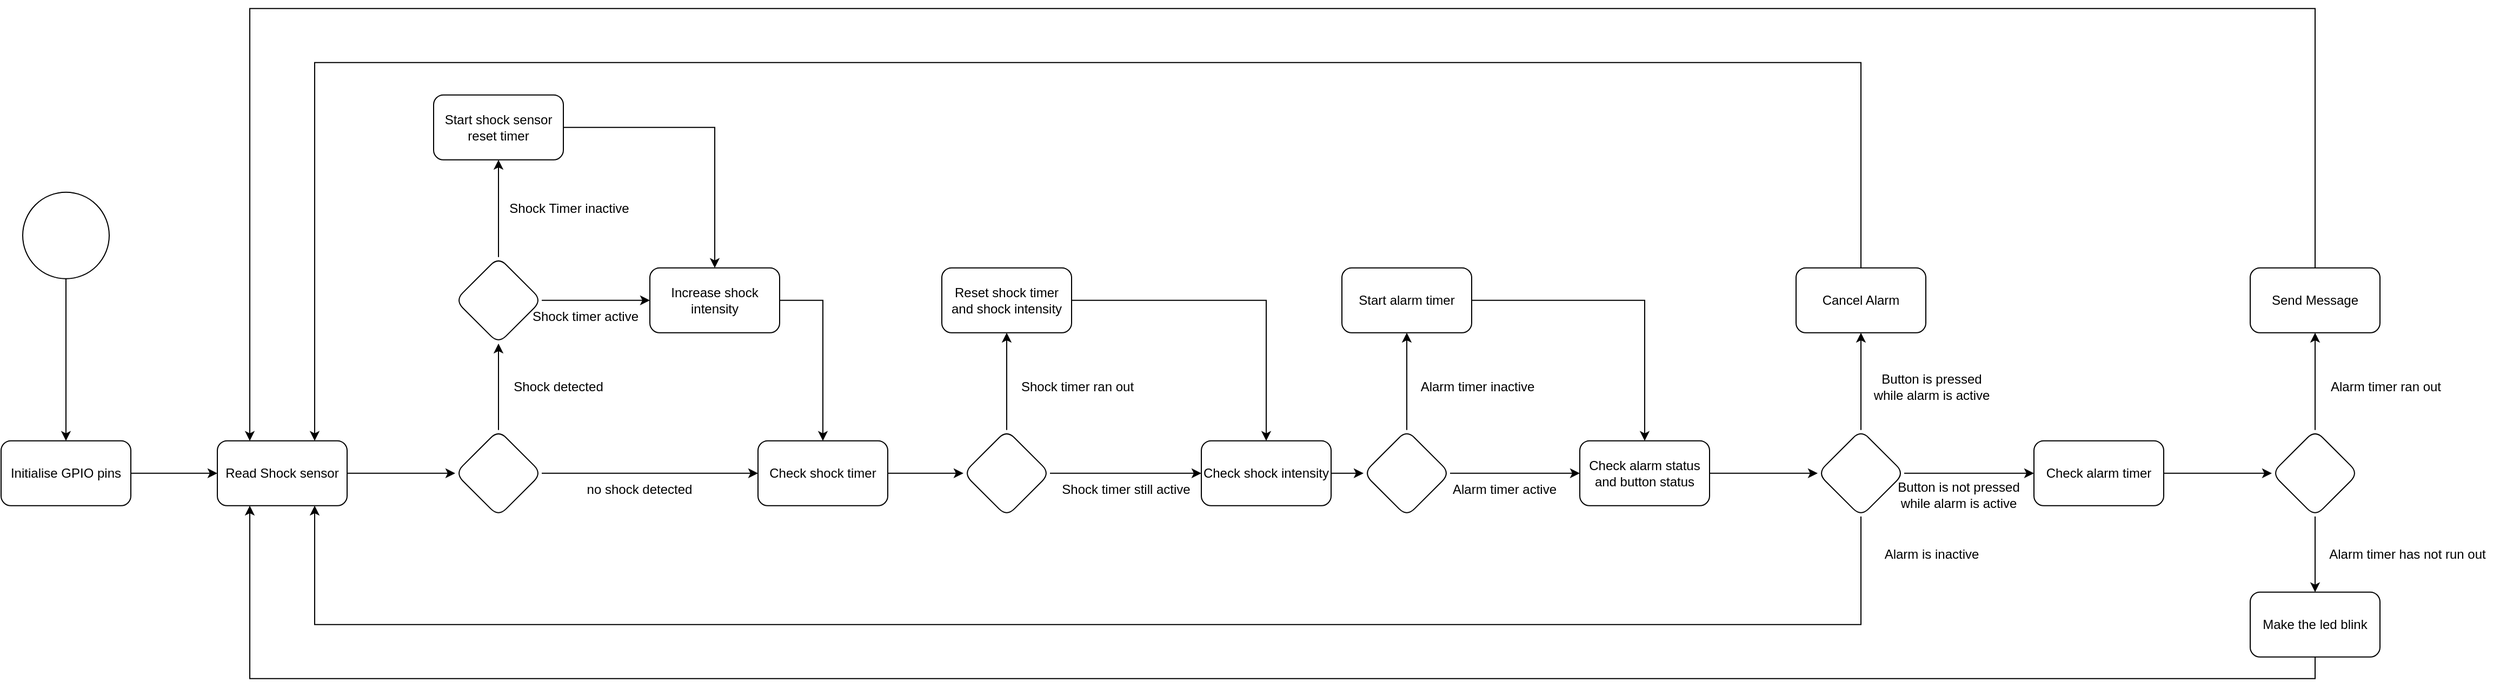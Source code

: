 <mxfile version="24.7.17">
  <diagram name="Seite-1" id="rICtBro_JCOo9i1cH8Zr">
    <mxGraphModel dx="2206" dy="1135" grid="1" gridSize="10" guides="1" tooltips="1" connect="1" arrows="1" fold="1" page="1" pageScale="1" pageWidth="827" pageHeight="1169" math="0" shadow="0">
      <root>
        <mxCell id="0" />
        <mxCell id="1" parent="0" />
        <mxCell id="qiA87WzfySn1nLuCQrY5-3" value="" style="edgeStyle=orthogonalEdgeStyle;rounded=0;orthogonalLoop=1;jettySize=auto;html=1;" edge="1" parent="1" source="qiA87WzfySn1nLuCQrY5-1" target="qiA87WzfySn1nLuCQrY5-2">
          <mxGeometry relative="1" as="geometry" />
        </mxCell>
        <mxCell id="qiA87WzfySn1nLuCQrY5-1" value="" style="ellipse;whiteSpace=wrap;html=1;aspect=fixed;strokeColor=#000000;" vertex="1" parent="1">
          <mxGeometry x="140" y="409.89" width="80" height="80" as="geometry" />
        </mxCell>
        <mxCell id="qiA87WzfySn1nLuCQrY5-5" value="" style="edgeStyle=orthogonalEdgeStyle;rounded=0;orthogonalLoop=1;jettySize=auto;html=1;" edge="1" parent="1" source="qiA87WzfySn1nLuCQrY5-2" target="qiA87WzfySn1nLuCQrY5-4">
          <mxGeometry relative="1" as="geometry" />
        </mxCell>
        <mxCell id="qiA87WzfySn1nLuCQrY5-2" value="Initialise GPIO pins" style="rounded=1;whiteSpace=wrap;html=1;strokeColor=#000000;" vertex="1" parent="1">
          <mxGeometry x="120" y="639.89" width="120" height="60" as="geometry" />
        </mxCell>
        <mxCell id="qiA87WzfySn1nLuCQrY5-9" value="" style="edgeStyle=orthogonalEdgeStyle;rounded=0;orthogonalLoop=1;jettySize=auto;html=1;" edge="1" parent="1" source="qiA87WzfySn1nLuCQrY5-4" target="qiA87WzfySn1nLuCQrY5-8">
          <mxGeometry relative="1" as="geometry" />
        </mxCell>
        <mxCell id="qiA87WzfySn1nLuCQrY5-4" value="Read Shock sensor" style="rounded=1;whiteSpace=wrap;html=1;strokeColor=#000000;" vertex="1" parent="1">
          <mxGeometry x="320" y="639.89" width="120" height="60" as="geometry" />
        </mxCell>
        <mxCell id="qiA87WzfySn1nLuCQrY5-17" value="" style="edgeStyle=orthogonalEdgeStyle;rounded=0;orthogonalLoop=1;jettySize=auto;html=1;" edge="1" parent="1" source="qiA87WzfySn1nLuCQrY5-8" target="qiA87WzfySn1nLuCQrY5-16">
          <mxGeometry relative="1" as="geometry" />
        </mxCell>
        <mxCell id="qiA87WzfySn1nLuCQrY5-25" style="edgeStyle=orthogonalEdgeStyle;rounded=0;orthogonalLoop=1;jettySize=auto;html=1;exitX=1;exitY=0.5;exitDx=0;exitDy=0;entryX=0;entryY=0.5;entryDx=0;entryDy=0;" edge="1" parent="1" source="qiA87WzfySn1nLuCQrY5-8" target="qiA87WzfySn1nLuCQrY5-23">
          <mxGeometry relative="1" as="geometry" />
        </mxCell>
        <mxCell id="qiA87WzfySn1nLuCQrY5-8" value="" style="rhombus;whiteSpace=wrap;html=1;strokeColor=#000000;rounded=1;" vertex="1" parent="1">
          <mxGeometry x="540" y="629.89" width="80" height="80" as="geometry" />
        </mxCell>
        <mxCell id="qiA87WzfySn1nLuCQrY5-19" value="" style="edgeStyle=orthogonalEdgeStyle;rounded=0;orthogonalLoop=1;jettySize=auto;html=1;" edge="1" parent="1" source="qiA87WzfySn1nLuCQrY5-16" target="qiA87WzfySn1nLuCQrY5-18">
          <mxGeometry relative="1" as="geometry" />
        </mxCell>
        <mxCell id="qiA87WzfySn1nLuCQrY5-21" value="" style="edgeStyle=orthogonalEdgeStyle;rounded=0;orthogonalLoop=1;jettySize=auto;html=1;" edge="1" parent="1" source="qiA87WzfySn1nLuCQrY5-16" target="qiA87WzfySn1nLuCQrY5-20">
          <mxGeometry relative="1" as="geometry" />
        </mxCell>
        <mxCell id="qiA87WzfySn1nLuCQrY5-16" value="" style="rhombus;whiteSpace=wrap;html=1;strokeColor=#000000;rounded=1;" vertex="1" parent="1">
          <mxGeometry x="540" y="469.89" width="80" height="80" as="geometry" />
        </mxCell>
        <mxCell id="qiA87WzfySn1nLuCQrY5-22" style="edgeStyle=orthogonalEdgeStyle;rounded=0;orthogonalLoop=1;jettySize=auto;html=1;exitX=1;exitY=0.5;exitDx=0;exitDy=0;entryX=0.5;entryY=0;entryDx=0;entryDy=0;" edge="1" parent="1" source="qiA87WzfySn1nLuCQrY5-18" target="qiA87WzfySn1nLuCQrY5-20">
          <mxGeometry relative="1" as="geometry" />
        </mxCell>
        <mxCell id="qiA87WzfySn1nLuCQrY5-18" value="Start shock sensor reset timer" style="whiteSpace=wrap;html=1;strokeColor=#000000;rounded=1;" vertex="1" parent="1">
          <mxGeometry x="520" y="319.89" width="120" height="60" as="geometry" />
        </mxCell>
        <mxCell id="qiA87WzfySn1nLuCQrY5-24" value="" style="edgeStyle=orthogonalEdgeStyle;rounded=0;orthogonalLoop=1;jettySize=auto;html=1;exitX=1;exitY=0.5;exitDx=0;exitDy=0;" edge="1" parent="1" source="qiA87WzfySn1nLuCQrY5-20" target="qiA87WzfySn1nLuCQrY5-23">
          <mxGeometry relative="1" as="geometry" />
        </mxCell>
        <mxCell id="qiA87WzfySn1nLuCQrY5-20" value="Increase shock intensity" style="whiteSpace=wrap;html=1;strokeColor=#000000;rounded=1;" vertex="1" parent="1">
          <mxGeometry x="720" y="479.89" width="120" height="60" as="geometry" />
        </mxCell>
        <mxCell id="qiA87WzfySn1nLuCQrY5-27" value="" style="edgeStyle=orthogonalEdgeStyle;rounded=0;orthogonalLoop=1;jettySize=auto;html=1;" edge="1" parent="1" source="qiA87WzfySn1nLuCQrY5-23" target="qiA87WzfySn1nLuCQrY5-26">
          <mxGeometry relative="1" as="geometry" />
        </mxCell>
        <mxCell id="qiA87WzfySn1nLuCQrY5-23" value="Check shock timer" style="whiteSpace=wrap;html=1;strokeColor=#000000;rounded=1;" vertex="1" parent="1">
          <mxGeometry x="820" y="639.89" width="120" height="60" as="geometry" />
        </mxCell>
        <mxCell id="qiA87WzfySn1nLuCQrY5-29" value="" style="edgeStyle=orthogonalEdgeStyle;rounded=0;orthogonalLoop=1;jettySize=auto;html=1;" edge="1" parent="1" source="qiA87WzfySn1nLuCQrY5-26" target="qiA87WzfySn1nLuCQrY5-28">
          <mxGeometry relative="1" as="geometry" />
        </mxCell>
        <mxCell id="qiA87WzfySn1nLuCQrY5-31" value="" style="edgeStyle=orthogonalEdgeStyle;rounded=0;orthogonalLoop=1;jettySize=auto;html=1;" edge="1" parent="1" source="qiA87WzfySn1nLuCQrY5-26" target="qiA87WzfySn1nLuCQrY5-30">
          <mxGeometry relative="1" as="geometry" />
        </mxCell>
        <mxCell id="qiA87WzfySn1nLuCQrY5-26" value="" style="rhombus;whiteSpace=wrap;html=1;strokeColor=#000000;rounded=1;" vertex="1" parent="1">
          <mxGeometry x="1010" y="629.89" width="80" height="80" as="geometry" />
        </mxCell>
        <mxCell id="qiA87WzfySn1nLuCQrY5-32" style="edgeStyle=orthogonalEdgeStyle;rounded=0;orthogonalLoop=1;jettySize=auto;html=1;exitX=1;exitY=0.5;exitDx=0;exitDy=0;entryX=0.5;entryY=0;entryDx=0;entryDy=0;" edge="1" parent="1" source="qiA87WzfySn1nLuCQrY5-28" target="qiA87WzfySn1nLuCQrY5-30">
          <mxGeometry relative="1" as="geometry" />
        </mxCell>
        <mxCell id="qiA87WzfySn1nLuCQrY5-28" value="Reset shock timer and shock intensity" style="whiteSpace=wrap;html=1;strokeColor=#000000;rounded=1;" vertex="1" parent="1">
          <mxGeometry x="990" y="479.89" width="120" height="60" as="geometry" />
        </mxCell>
        <mxCell id="qiA87WzfySn1nLuCQrY5-34" value="" style="edgeStyle=orthogonalEdgeStyle;rounded=0;orthogonalLoop=1;jettySize=auto;html=1;" edge="1" parent="1" source="qiA87WzfySn1nLuCQrY5-30" target="qiA87WzfySn1nLuCQrY5-33">
          <mxGeometry relative="1" as="geometry" />
        </mxCell>
        <mxCell id="qiA87WzfySn1nLuCQrY5-30" value="Check shock intensity" style="whiteSpace=wrap;html=1;strokeColor=#000000;rounded=1;" vertex="1" parent="1">
          <mxGeometry x="1230" y="639.89" width="120" height="60" as="geometry" />
        </mxCell>
        <mxCell id="qiA87WzfySn1nLuCQrY5-36" value="" style="edgeStyle=orthogonalEdgeStyle;rounded=0;orthogonalLoop=1;jettySize=auto;html=1;" edge="1" parent="1" source="qiA87WzfySn1nLuCQrY5-33" target="qiA87WzfySn1nLuCQrY5-35">
          <mxGeometry relative="1" as="geometry" />
        </mxCell>
        <mxCell id="qiA87WzfySn1nLuCQrY5-38" value="" style="edgeStyle=orthogonalEdgeStyle;rounded=0;orthogonalLoop=1;jettySize=auto;html=1;" edge="1" parent="1" source="qiA87WzfySn1nLuCQrY5-33" target="qiA87WzfySn1nLuCQrY5-37">
          <mxGeometry relative="1" as="geometry" />
        </mxCell>
        <mxCell id="qiA87WzfySn1nLuCQrY5-33" value="" style="rhombus;whiteSpace=wrap;html=1;strokeColor=#000000;rounded=1;" vertex="1" parent="1">
          <mxGeometry x="1380" y="629.89" width="80" height="80" as="geometry" />
        </mxCell>
        <mxCell id="qiA87WzfySn1nLuCQrY5-39" style="edgeStyle=orthogonalEdgeStyle;rounded=0;orthogonalLoop=1;jettySize=auto;html=1;exitX=1;exitY=0.5;exitDx=0;exitDy=0;entryX=0.5;entryY=0;entryDx=0;entryDy=0;" edge="1" parent="1" source="qiA87WzfySn1nLuCQrY5-35" target="qiA87WzfySn1nLuCQrY5-37">
          <mxGeometry relative="1" as="geometry" />
        </mxCell>
        <mxCell id="qiA87WzfySn1nLuCQrY5-35" value="Start alarm timer" style="whiteSpace=wrap;html=1;strokeColor=#000000;rounded=1;" vertex="1" parent="1">
          <mxGeometry x="1360" y="479.89" width="120" height="60" as="geometry" />
        </mxCell>
        <mxCell id="qiA87WzfySn1nLuCQrY5-41" value="" style="edgeStyle=orthogonalEdgeStyle;rounded=0;orthogonalLoop=1;jettySize=auto;html=1;" edge="1" parent="1" source="qiA87WzfySn1nLuCQrY5-37" target="qiA87WzfySn1nLuCQrY5-40">
          <mxGeometry relative="1" as="geometry" />
        </mxCell>
        <mxCell id="qiA87WzfySn1nLuCQrY5-37" value="Check alarm status and button status" style="whiteSpace=wrap;html=1;strokeColor=#000000;rounded=1;" vertex="1" parent="1">
          <mxGeometry x="1580" y="639.89" width="120" height="60" as="geometry" />
        </mxCell>
        <mxCell id="qiA87WzfySn1nLuCQrY5-43" value="" style="edgeStyle=orthogonalEdgeStyle;rounded=0;orthogonalLoop=1;jettySize=auto;html=1;" edge="1" parent="1" source="qiA87WzfySn1nLuCQrY5-40" target="qiA87WzfySn1nLuCQrY5-42">
          <mxGeometry relative="1" as="geometry" />
        </mxCell>
        <mxCell id="qiA87WzfySn1nLuCQrY5-45" value="" style="edgeStyle=orthogonalEdgeStyle;rounded=0;orthogonalLoop=1;jettySize=auto;html=1;" edge="1" parent="1" source="qiA87WzfySn1nLuCQrY5-40" target="qiA87WzfySn1nLuCQrY5-44">
          <mxGeometry relative="1" as="geometry" />
        </mxCell>
        <mxCell id="qiA87WzfySn1nLuCQrY5-51" style="edgeStyle=orthogonalEdgeStyle;rounded=0;orthogonalLoop=1;jettySize=auto;html=1;exitX=0.5;exitY=1;exitDx=0;exitDy=0;entryX=0.75;entryY=1;entryDx=0;entryDy=0;" edge="1" parent="1" source="qiA87WzfySn1nLuCQrY5-40" target="qiA87WzfySn1nLuCQrY5-4">
          <mxGeometry relative="1" as="geometry">
            <mxPoint x="380" y="909.89" as="targetPoint" />
            <Array as="points">
              <mxPoint x="1840" y="809.89" />
              <mxPoint x="410" y="809.89" />
            </Array>
          </mxGeometry>
        </mxCell>
        <mxCell id="qiA87WzfySn1nLuCQrY5-40" value="" style="rhombus;whiteSpace=wrap;html=1;strokeColor=#000000;rounded=1;" vertex="1" parent="1">
          <mxGeometry x="1800" y="629.89" width="80" height="80" as="geometry" />
        </mxCell>
        <mxCell id="qiA87WzfySn1nLuCQrY5-52" style="edgeStyle=orthogonalEdgeStyle;rounded=0;orthogonalLoop=1;jettySize=auto;html=1;exitX=0.5;exitY=0;exitDx=0;exitDy=0;entryX=0.75;entryY=0;entryDx=0;entryDy=0;" edge="1" parent="1" source="qiA87WzfySn1nLuCQrY5-42" target="qiA87WzfySn1nLuCQrY5-4">
          <mxGeometry relative="1" as="geometry">
            <mxPoint x="310" y="-95.11" as="targetPoint" />
            <Array as="points">
              <mxPoint x="1840" y="289.89" />
              <mxPoint x="410" y="289.89" />
            </Array>
          </mxGeometry>
        </mxCell>
        <mxCell id="qiA87WzfySn1nLuCQrY5-42" value="Cancel Alarm" style="whiteSpace=wrap;html=1;strokeColor=#000000;rounded=1;" vertex="1" parent="1">
          <mxGeometry x="1780" y="479.89" width="120" height="60" as="geometry" />
        </mxCell>
        <mxCell id="qiA87WzfySn1nLuCQrY5-60" value="" style="edgeStyle=orthogonalEdgeStyle;rounded=0;orthogonalLoop=1;jettySize=auto;html=1;" edge="1" parent="1" source="qiA87WzfySn1nLuCQrY5-44" target="qiA87WzfySn1nLuCQrY5-59">
          <mxGeometry relative="1" as="geometry" />
        </mxCell>
        <mxCell id="qiA87WzfySn1nLuCQrY5-44" value="Check alarm timer" style="whiteSpace=wrap;html=1;strokeColor=#000000;rounded=1;" vertex="1" parent="1">
          <mxGeometry x="2000" y="639.89" width="120" height="60" as="geometry" />
        </mxCell>
        <mxCell id="qiA87WzfySn1nLuCQrY5-46" value="Button is pressed&lt;div&gt;while alarm is active&lt;/div&gt;" style="text;html=1;align=center;verticalAlign=middle;resizable=0;points=[];autosize=1;strokeColor=none;fillColor=none;" vertex="1" parent="1">
          <mxGeometry x="1840" y="569.89" width="130" height="40" as="geometry" />
        </mxCell>
        <mxCell id="qiA87WzfySn1nLuCQrY5-47" value="Alarm is inactive" style="text;html=1;align=center;verticalAlign=middle;resizable=0;points=[];autosize=1;strokeColor=none;fillColor=none;" vertex="1" parent="1">
          <mxGeometry x="1850" y="729.89" width="110" height="30" as="geometry" />
        </mxCell>
        <mxCell id="qiA87WzfySn1nLuCQrY5-49" value="Button is not pressed&lt;div&gt;while alarm is active&lt;/div&gt;" style="text;html=1;align=center;verticalAlign=middle;resizable=0;points=[];autosize=1;strokeColor=none;fillColor=none;" vertex="1" parent="1">
          <mxGeometry x="1860" y="669.89" width="140" height="40" as="geometry" />
        </mxCell>
        <mxCell id="qiA87WzfySn1nLuCQrY5-55" style="edgeStyle=orthogonalEdgeStyle;rounded=0;orthogonalLoop=1;jettySize=auto;html=1;exitX=0.5;exitY=1;exitDx=0;exitDy=0;entryX=0.25;entryY=1;entryDx=0;entryDy=0;" edge="1" parent="1" source="qiA87WzfySn1nLuCQrY5-53" target="qiA87WzfySn1nLuCQrY5-4">
          <mxGeometry relative="1" as="geometry" />
        </mxCell>
        <mxCell id="qiA87WzfySn1nLuCQrY5-53" value="Make the led blink" style="whiteSpace=wrap;html=1;strokeColor=#000000;rounded=1;" vertex="1" parent="1">
          <mxGeometry x="2200" y="779.89" width="120" height="60" as="geometry" />
        </mxCell>
        <mxCell id="qiA87WzfySn1nLuCQrY5-56" value="Alarm timer has not run out" style="text;html=1;align=center;verticalAlign=middle;resizable=0;points=[];autosize=1;strokeColor=none;fillColor=none;" vertex="1" parent="1">
          <mxGeometry x="2260" y="729.89" width="170" height="30" as="geometry" />
        </mxCell>
        <mxCell id="qiA87WzfySn1nLuCQrY5-61" style="edgeStyle=orthogonalEdgeStyle;rounded=0;orthogonalLoop=1;jettySize=auto;html=1;exitX=0.5;exitY=1;exitDx=0;exitDy=0;" edge="1" parent="1" source="qiA87WzfySn1nLuCQrY5-59" target="qiA87WzfySn1nLuCQrY5-53">
          <mxGeometry relative="1" as="geometry" />
        </mxCell>
        <mxCell id="qiA87WzfySn1nLuCQrY5-63" value="" style="edgeStyle=orthogonalEdgeStyle;rounded=0;orthogonalLoop=1;jettySize=auto;html=1;" edge="1" parent="1" source="qiA87WzfySn1nLuCQrY5-59" target="qiA87WzfySn1nLuCQrY5-62">
          <mxGeometry relative="1" as="geometry" />
        </mxCell>
        <mxCell id="qiA87WzfySn1nLuCQrY5-59" value="" style="rhombus;whiteSpace=wrap;html=1;strokeColor=#000000;rounded=1;" vertex="1" parent="1">
          <mxGeometry x="2220" y="629.89" width="80" height="80" as="geometry" />
        </mxCell>
        <mxCell id="qiA87WzfySn1nLuCQrY5-65" style="edgeStyle=orthogonalEdgeStyle;rounded=0;orthogonalLoop=1;jettySize=auto;html=1;exitX=0.5;exitY=0;exitDx=0;exitDy=0;entryX=0.25;entryY=0;entryDx=0;entryDy=0;" edge="1" parent="1" source="qiA87WzfySn1nLuCQrY5-62" target="qiA87WzfySn1nLuCQrY5-4">
          <mxGeometry relative="1" as="geometry">
            <Array as="points">
              <mxPoint x="2260" y="239.89" />
              <mxPoint x="350" y="239.89" />
            </Array>
          </mxGeometry>
        </mxCell>
        <mxCell id="qiA87WzfySn1nLuCQrY5-62" value="Send Message" style="whiteSpace=wrap;html=1;strokeColor=#000000;rounded=1;" vertex="1" parent="1">
          <mxGeometry x="2200" y="479.89" width="120" height="60" as="geometry" />
        </mxCell>
        <mxCell id="qiA87WzfySn1nLuCQrY5-64" value="Alarm timer ran out" style="text;html=1;align=center;verticalAlign=middle;resizable=0;points=[];autosize=1;strokeColor=none;fillColor=none;" vertex="1" parent="1">
          <mxGeometry x="2260" y="574.89" width="130" height="30" as="geometry" />
        </mxCell>
        <mxCell id="qiA87WzfySn1nLuCQrY5-66" value="no shock detected" style="text;html=1;align=center;verticalAlign=middle;resizable=0;points=[];autosize=1;strokeColor=none;fillColor=none;" vertex="1" parent="1">
          <mxGeometry x="650" y="669.89" width="120" height="30" as="geometry" />
        </mxCell>
        <mxCell id="qiA87WzfySn1nLuCQrY5-67" value="Shock detected" style="text;html=1;align=center;verticalAlign=middle;resizable=0;points=[];autosize=1;strokeColor=none;fillColor=none;" vertex="1" parent="1">
          <mxGeometry x="580" y="574.89" width="110" height="30" as="geometry" />
        </mxCell>
        <mxCell id="qiA87WzfySn1nLuCQrY5-68" value="Shock timer active" style="text;html=1;align=center;verticalAlign=middle;resizable=0;points=[];autosize=1;strokeColor=none;fillColor=none;" vertex="1" parent="1">
          <mxGeometry x="600" y="509.89" width="120" height="30" as="geometry" />
        </mxCell>
        <mxCell id="qiA87WzfySn1nLuCQrY5-69" value="Shock Timer inactive" style="text;html=1;align=center;verticalAlign=middle;resizable=0;points=[];autosize=1;strokeColor=none;fillColor=none;" vertex="1" parent="1">
          <mxGeometry x="580" y="409.89" width="130" height="30" as="geometry" />
        </mxCell>
        <mxCell id="qiA87WzfySn1nLuCQrY5-70" value="Shock timer ran out" style="text;html=1;align=center;verticalAlign=middle;resizable=0;points=[];autosize=1;strokeColor=none;fillColor=none;" vertex="1" parent="1">
          <mxGeometry x="1050" y="574.89" width="130" height="30" as="geometry" />
        </mxCell>
        <mxCell id="qiA87WzfySn1nLuCQrY5-72" value="Shock timer still active" style="text;html=1;align=center;verticalAlign=middle;resizable=0;points=[];autosize=1;strokeColor=none;fillColor=none;" vertex="1" parent="1">
          <mxGeometry x="1090" y="669.89" width="140" height="30" as="geometry" />
        </mxCell>
        <mxCell id="qiA87WzfySn1nLuCQrY5-73" value="Alarm timer inactive" style="text;html=1;align=center;verticalAlign=middle;resizable=0;points=[];autosize=1;strokeColor=none;fillColor=none;" vertex="1" parent="1">
          <mxGeometry x="1420" y="574.89" width="130" height="30" as="geometry" />
        </mxCell>
        <mxCell id="qiA87WzfySn1nLuCQrY5-74" value="Alarm timer active" style="text;html=1;align=center;verticalAlign=middle;resizable=0;points=[];autosize=1;strokeColor=none;fillColor=none;" vertex="1" parent="1">
          <mxGeometry x="1450" y="669.89" width="120" height="30" as="geometry" />
        </mxCell>
      </root>
    </mxGraphModel>
  </diagram>
</mxfile>
